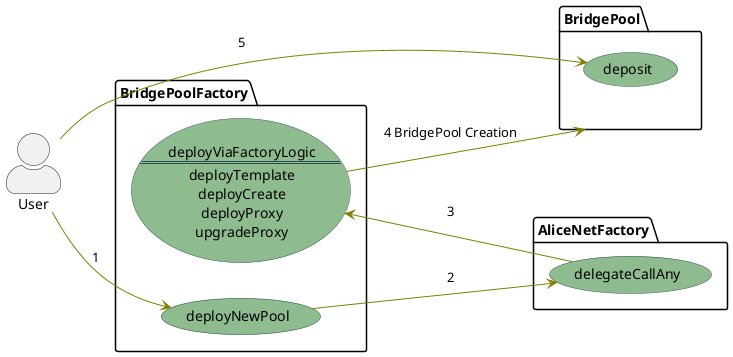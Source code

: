 @startuml
left to right direction
skinparam actorStyle awesome
skinparam usecase {
BackgroundColor DarkSeaGreen
BorderColor DarkSlateGray
ArrowColor Olive
}
actor User
package BridgePool {
  usecase deposit
}
package BridgePoolFactory {
  usecase deployNewPool
  usecase deployViaFactoryLogic as "
  deployViaFactoryLogic
  ==
  deployTemplate
  deployCreate
  deployProxy
  upgradeProxy
"
}
package AliceNetFactory {
  usecase delegateCallAny
}

User --> deployNewPool :1
deployNewPool --> delegateCallAny :2
delegateCallAny --> deployViaFactoryLogic :3
deployViaFactoryLogic --> BridgePool: "4 BridgePool Creation"
User --> deposit : 5
@enduml